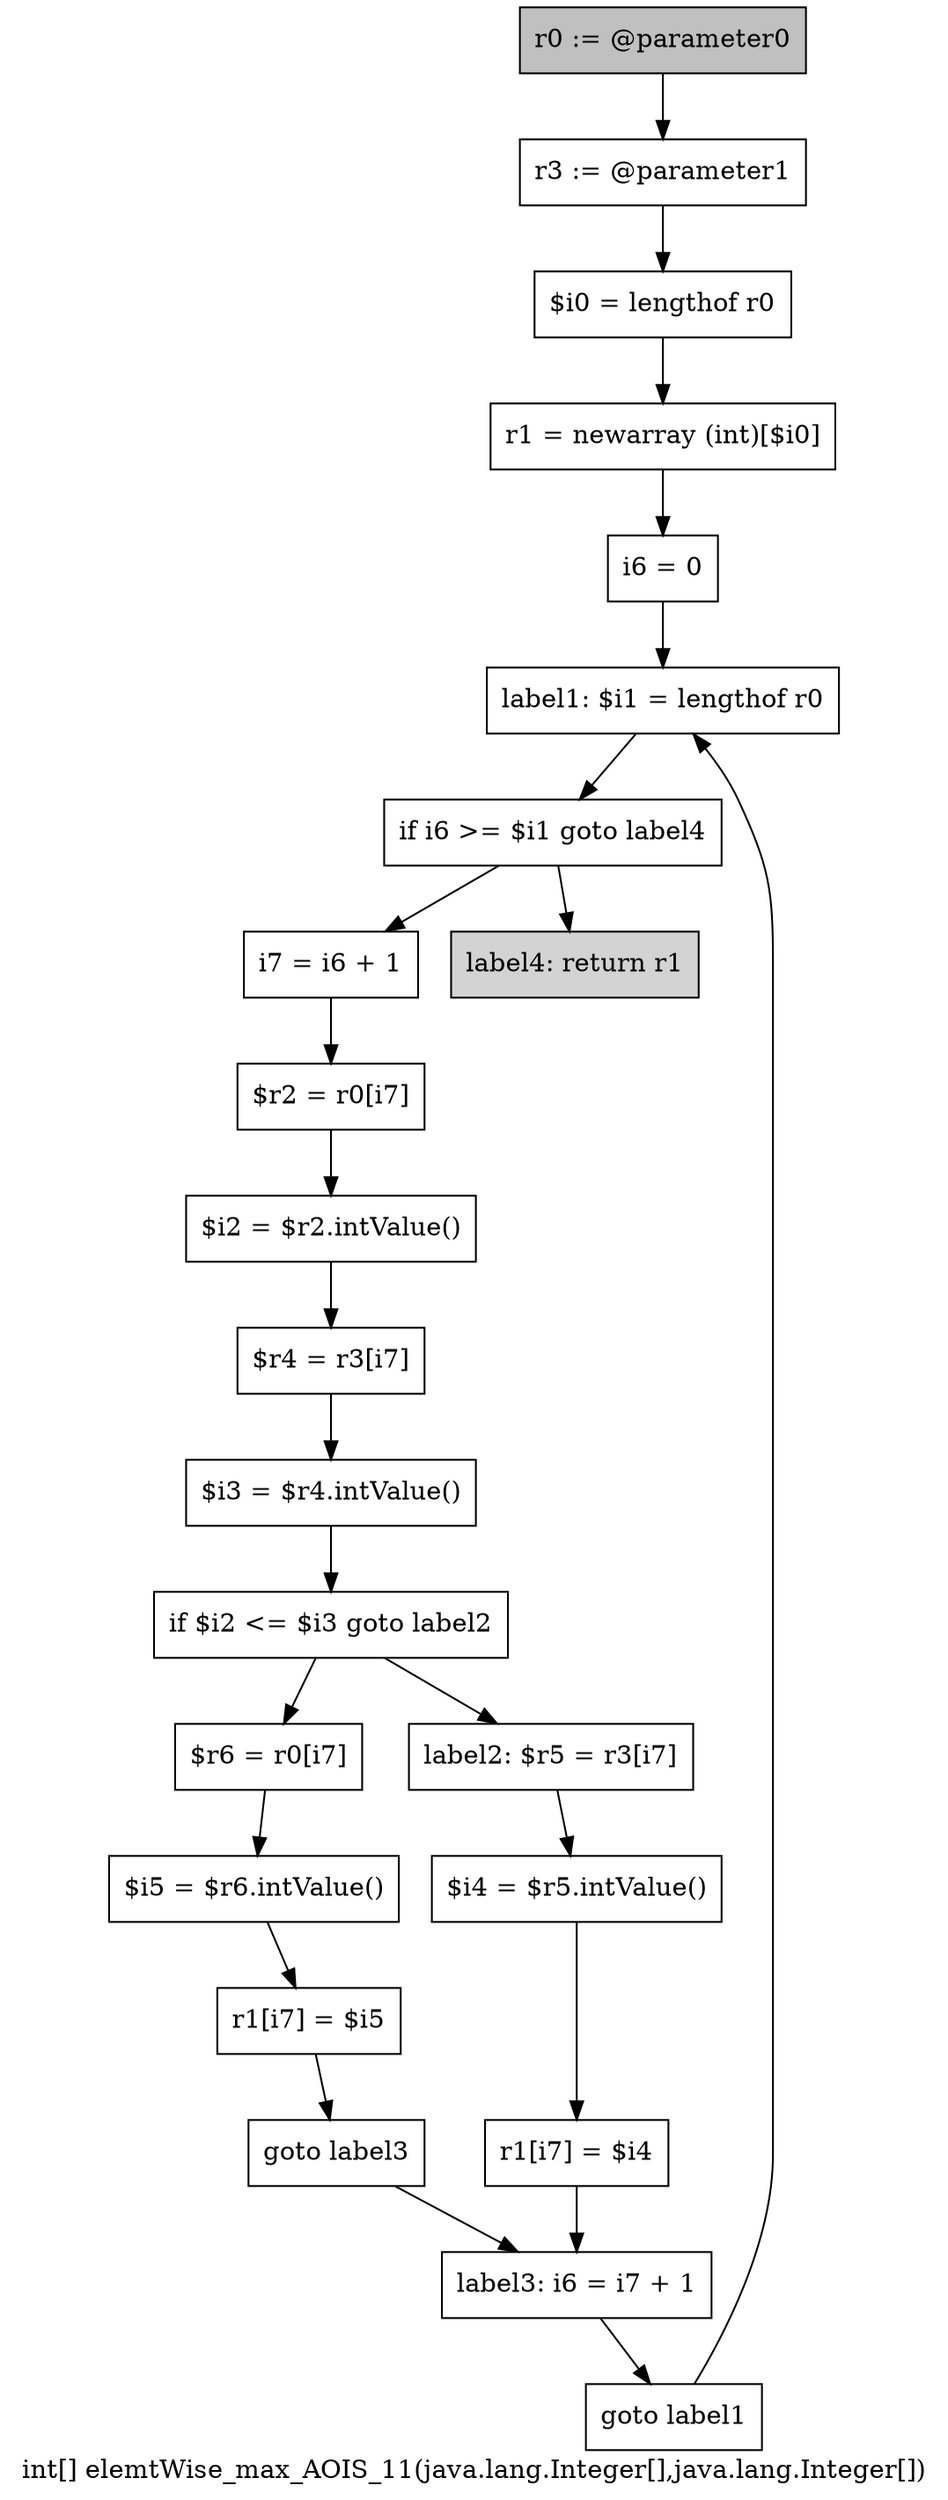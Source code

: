 digraph "int[] elemtWise_max_AOIS_11(java.lang.Integer[],java.lang.Integer[])" {
    label="int[] elemtWise_max_AOIS_11(java.lang.Integer[],java.lang.Integer[])";
    node [shape=box];
    "0" [style=filled,fillcolor=gray,label="r0 := @parameter0",];
    "1" [label="r3 := @parameter1",];
    "0"->"1";
    "2" [label="$i0 = lengthof r0",];
    "1"->"2";
    "3" [label="r1 = newarray (int)[$i0]",];
    "2"->"3";
    "4" [label="i6 = 0",];
    "3"->"4";
    "5" [label="label1: $i1 = lengthof r0",];
    "4"->"5";
    "6" [label="if i6 >= $i1 goto label4",];
    "5"->"6";
    "7" [label="i7 = i6 + 1",];
    "6"->"7";
    "22" [style=filled,fillcolor=lightgray,label="label4: return r1",];
    "6"->"22";
    "8" [label="$r2 = r0[i7]",];
    "7"->"8";
    "9" [label="$i2 = $r2.intValue()",];
    "8"->"9";
    "10" [label="$r4 = r3[i7]",];
    "9"->"10";
    "11" [label="$i3 = $r4.intValue()",];
    "10"->"11";
    "12" [label="if $i2 <= $i3 goto label2",];
    "11"->"12";
    "13" [label="$r6 = r0[i7]",];
    "12"->"13";
    "17" [label="label2: $r5 = r3[i7]",];
    "12"->"17";
    "14" [label="$i5 = $r6.intValue()",];
    "13"->"14";
    "15" [label="r1[i7] = $i5",];
    "14"->"15";
    "16" [label="goto label3",];
    "15"->"16";
    "20" [label="label3: i6 = i7 + 1",];
    "16"->"20";
    "18" [label="$i4 = $r5.intValue()",];
    "17"->"18";
    "19" [label="r1[i7] = $i4",];
    "18"->"19";
    "19"->"20";
    "21" [label="goto label1",];
    "20"->"21";
    "21"->"5";
}
